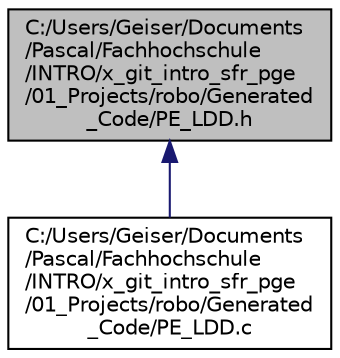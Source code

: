digraph "C:/Users/Geiser/Documents/Pascal/Fachhochschule/INTRO/x_git_intro_sfr_pge/01_Projects/robo/Generated_Code/PE_LDD.h"
{
  edge [fontname="Helvetica",fontsize="10",labelfontname="Helvetica",labelfontsize="10"];
  node [fontname="Helvetica",fontsize="10",shape=record];
  Node1 [label="C:/Users/Geiser/Documents\l/Pascal/Fachhochschule\l/INTRO/x_git_intro_sfr_pge\l/01_Projects/robo/Generated\l_Code/PE_LDD.h",height=0.2,width=0.4,color="black", fillcolor="grey75", style="filled", fontcolor="black"];
  Node1 -> Node2 [dir="back",color="midnightblue",fontsize="10",style="solid",fontname="Helvetica"];
  Node2 [label="C:/Users/Geiser/Documents\l/Pascal/Fachhochschule\l/INTRO/x_git_intro_sfr_pge\l/01_Projects/robo/Generated\l_Code/PE_LDD.c",height=0.2,width=0.4,color="black", fillcolor="white", style="filled",URL="$_p_e___l_d_d_8c.html"];
}
